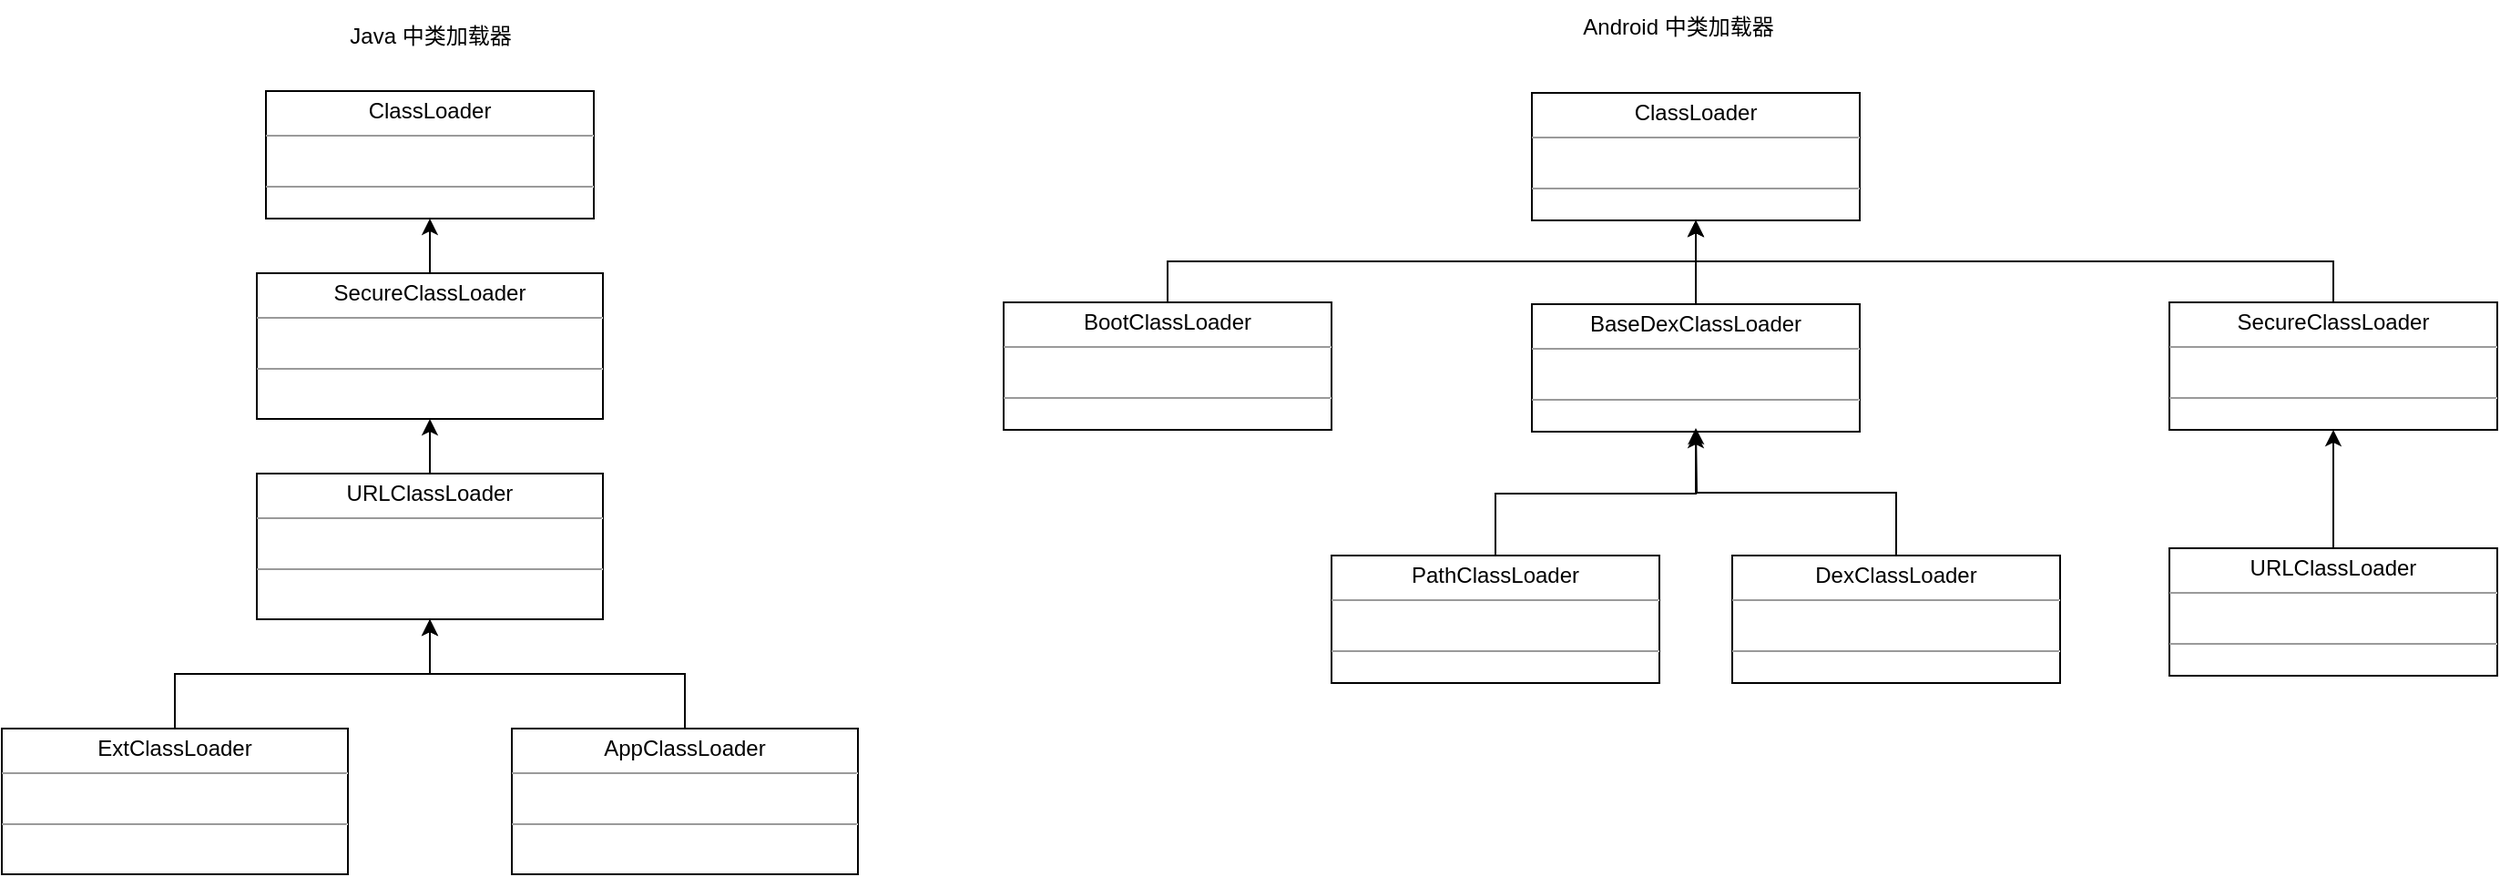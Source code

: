 <mxfile version="20.2.3" type="github">
  <diagram id="C5RBs43oDa-KdzZeNtuy" name="Page-1">
    <mxGraphModel dx="965" dy="599" grid="1" gridSize="10" guides="1" tooltips="1" connect="1" arrows="1" fold="1" page="1" pageScale="1" pageWidth="827" pageHeight="1169" math="0" shadow="0">
      <root>
        <mxCell id="WIyWlLk6GJQsqaUBKTNV-0" />
        <mxCell id="WIyWlLk6GJQsqaUBKTNV-1" parent="WIyWlLk6GJQsqaUBKTNV-0" />
        <mxCell id="s1SKyb5S-FayG0PBtF7E-6" value="&lt;p style=&quot;margin:0px;margin-top:4px;text-align:center;&quot;&gt;ClassLoader&lt;/p&gt;&lt;hr size=&quot;1&quot;&gt;&lt;p style=&quot;margin:0px;margin-left:4px;&quot;&gt;&lt;br&gt;&lt;/p&gt;&lt;hr size=&quot;1&quot;&gt;&lt;p style=&quot;margin:0px;margin-left:4px;&quot;&gt;&lt;br&gt;&lt;/p&gt;" style="verticalAlign=top;align=left;overflow=fill;fontSize=12;fontFamily=Helvetica;html=1;" vertex="1" parent="WIyWlLk6GJQsqaUBKTNV-1">
          <mxGeometry x="175" y="55" width="180" height="70" as="geometry" />
        </mxCell>
        <mxCell id="s1SKyb5S-FayG0PBtF7E-19" value="" style="edgeStyle=orthogonalEdgeStyle;rounded=0;orthogonalLoop=1;jettySize=auto;html=1;" edge="1" parent="WIyWlLk6GJQsqaUBKTNV-1" source="s1SKyb5S-FayG0PBtF7E-7" target="s1SKyb5S-FayG0PBtF7E-6">
          <mxGeometry relative="1" as="geometry" />
        </mxCell>
        <mxCell id="s1SKyb5S-FayG0PBtF7E-7" value="&lt;p style=&quot;margin:0px;margin-top:4px;text-align:center;&quot;&gt;SecureClassLoader&lt;/p&gt;&lt;hr size=&quot;1&quot;&gt;&lt;p style=&quot;margin:0px;margin-left:4px;&quot;&gt;&lt;br&gt;&lt;/p&gt;&lt;hr size=&quot;1&quot;&gt;&lt;p style=&quot;margin:0px;margin-left:4px;&quot;&gt;&lt;br&gt;&lt;/p&gt;" style="verticalAlign=top;align=left;overflow=fill;fontSize=12;fontFamily=Helvetica;html=1;" vertex="1" parent="WIyWlLk6GJQsqaUBKTNV-1">
          <mxGeometry x="170" y="155" width="190" height="80" as="geometry" />
        </mxCell>
        <mxCell id="s1SKyb5S-FayG0PBtF7E-20" value="" style="edgeStyle=orthogonalEdgeStyle;rounded=0;orthogonalLoop=1;jettySize=auto;html=1;" edge="1" parent="WIyWlLk6GJQsqaUBKTNV-1" source="s1SKyb5S-FayG0PBtF7E-8" target="s1SKyb5S-FayG0PBtF7E-7">
          <mxGeometry relative="1" as="geometry" />
        </mxCell>
        <mxCell id="s1SKyb5S-FayG0PBtF7E-8" value="&lt;p style=&quot;margin:0px;margin-top:4px;text-align:center;&quot;&gt;URLClassLoader&lt;/p&gt;&lt;hr size=&quot;1&quot;&gt;&lt;p style=&quot;margin:0px;margin-left:4px;&quot;&gt;&lt;br&gt;&lt;/p&gt;&lt;hr size=&quot;1&quot;&gt;&lt;p style=&quot;margin:0px;margin-left:4px;&quot;&gt;&lt;br&gt;&lt;/p&gt;" style="verticalAlign=top;align=left;overflow=fill;fontSize=12;fontFamily=Helvetica;html=1;" vertex="1" parent="WIyWlLk6GJQsqaUBKTNV-1">
          <mxGeometry x="170" y="265" width="190" height="80" as="geometry" />
        </mxCell>
        <mxCell id="s1SKyb5S-FayG0PBtF7E-21" style="edgeStyle=orthogonalEdgeStyle;rounded=0;orthogonalLoop=1;jettySize=auto;html=1;entryX=0.5;entryY=1;entryDx=0;entryDy=0;" edge="1" parent="WIyWlLk6GJQsqaUBKTNV-1" source="s1SKyb5S-FayG0PBtF7E-9" target="s1SKyb5S-FayG0PBtF7E-8">
          <mxGeometry relative="1" as="geometry" />
        </mxCell>
        <mxCell id="s1SKyb5S-FayG0PBtF7E-9" value="&lt;p style=&quot;margin:0px;margin-top:4px;text-align:center;&quot;&gt;ExtClassLoader&lt;/p&gt;&lt;hr size=&quot;1&quot;&gt;&lt;p style=&quot;margin:0px;margin-left:4px;&quot;&gt;&lt;br&gt;&lt;/p&gt;&lt;hr size=&quot;1&quot;&gt;&lt;p style=&quot;margin:0px;margin-left:4px;&quot;&gt;&lt;br&gt;&lt;/p&gt;" style="verticalAlign=top;align=left;overflow=fill;fontSize=12;fontFamily=Helvetica;html=1;" vertex="1" parent="WIyWlLk6GJQsqaUBKTNV-1">
          <mxGeometry x="30" y="405" width="190" height="80" as="geometry" />
        </mxCell>
        <mxCell id="s1SKyb5S-FayG0PBtF7E-23" style="edgeStyle=orthogonalEdgeStyle;rounded=0;orthogonalLoop=1;jettySize=auto;html=1;exitX=0.5;exitY=0;exitDx=0;exitDy=0;entryX=0.5;entryY=1;entryDx=0;entryDy=0;" edge="1" parent="WIyWlLk6GJQsqaUBKTNV-1" source="s1SKyb5S-FayG0PBtF7E-10" target="s1SKyb5S-FayG0PBtF7E-8">
          <mxGeometry relative="1" as="geometry" />
        </mxCell>
        <mxCell id="s1SKyb5S-FayG0PBtF7E-10" value="&lt;p style=&quot;margin:0px;margin-top:4px;text-align:center;&quot;&gt;AppClassLoader&lt;/p&gt;&lt;hr size=&quot;1&quot;&gt;&lt;p style=&quot;margin:0px;margin-left:4px;&quot;&gt;&lt;br&gt;&lt;/p&gt;&lt;hr size=&quot;1&quot;&gt;&lt;p style=&quot;margin:0px;margin-left:4px;&quot;&gt;&lt;br&gt;&lt;/p&gt;" style="verticalAlign=top;align=left;overflow=fill;fontSize=12;fontFamily=Helvetica;html=1;" vertex="1" parent="WIyWlLk6GJQsqaUBKTNV-1">
          <mxGeometry x="310" y="405" width="190" height="80" as="geometry" />
        </mxCell>
        <mxCell id="s1SKyb5S-FayG0PBtF7E-24" value="&lt;p style=&quot;margin:0px;margin-top:4px;text-align:center;&quot;&gt;ClassLoader&lt;/p&gt;&lt;hr size=&quot;1&quot;&gt;&lt;p style=&quot;margin:0px;margin-left:4px;&quot;&gt;&lt;br&gt;&lt;/p&gt;&lt;hr size=&quot;1&quot;&gt;&lt;p style=&quot;margin:0px;margin-left:4px;&quot;&gt;&lt;br&gt;&lt;/p&gt;" style="verticalAlign=top;align=left;overflow=fill;fontSize=12;fontFamily=Helvetica;html=1;" vertex="1" parent="WIyWlLk6GJQsqaUBKTNV-1">
          <mxGeometry x="870" y="56" width="180" height="70" as="geometry" />
        </mxCell>
        <mxCell id="s1SKyb5S-FayG0PBtF7E-33" style="edgeStyle=orthogonalEdgeStyle;rounded=0;orthogonalLoop=1;jettySize=auto;html=1;exitX=0.5;exitY=0;exitDx=0;exitDy=0;entryX=0.5;entryY=1;entryDx=0;entryDy=0;" edge="1" parent="WIyWlLk6GJQsqaUBKTNV-1" source="s1SKyb5S-FayG0PBtF7E-25" target="s1SKyb5S-FayG0PBtF7E-24">
          <mxGeometry relative="1" as="geometry" />
        </mxCell>
        <mxCell id="s1SKyb5S-FayG0PBtF7E-25" value="&lt;p style=&quot;margin:0px;margin-top:4px;text-align:center;&quot;&gt;SecureClassLoader&lt;br&gt;&lt;/p&gt;&lt;hr size=&quot;1&quot;&gt;&lt;p style=&quot;margin:0px;margin-left:4px;&quot;&gt;&lt;br&gt;&lt;/p&gt;&lt;hr size=&quot;1&quot;&gt;&lt;p style=&quot;margin:0px;margin-left:4px;&quot;&gt;&lt;br&gt;&lt;/p&gt;" style="verticalAlign=top;align=left;overflow=fill;fontSize=12;fontFamily=Helvetica;html=1;" vertex="1" parent="WIyWlLk6GJQsqaUBKTNV-1">
          <mxGeometry x="1220" y="171" width="180" height="70" as="geometry" />
        </mxCell>
        <mxCell id="s1SKyb5S-FayG0PBtF7E-30" style="edgeStyle=orthogonalEdgeStyle;rounded=0;orthogonalLoop=1;jettySize=auto;html=1;exitX=0.5;exitY=0;exitDx=0;exitDy=0;entryX=0.5;entryY=1;entryDx=0;entryDy=0;" edge="1" parent="WIyWlLk6GJQsqaUBKTNV-1" source="s1SKyb5S-FayG0PBtF7E-26" target="s1SKyb5S-FayG0PBtF7E-24">
          <mxGeometry relative="1" as="geometry" />
        </mxCell>
        <mxCell id="s1SKyb5S-FayG0PBtF7E-26" value="&lt;p style=&quot;margin:0px;margin-top:4px;text-align:center;&quot;&gt;BootClassLoader&lt;/p&gt;&lt;hr size=&quot;1&quot;&gt;&lt;p style=&quot;margin:0px;margin-left:4px;&quot;&gt;&lt;br&gt;&lt;/p&gt;&lt;hr size=&quot;1&quot;&gt;&lt;p style=&quot;margin:0px;margin-left:4px;&quot;&gt;&lt;br&gt;&lt;/p&gt;" style="verticalAlign=top;align=left;overflow=fill;fontSize=12;fontFamily=Helvetica;html=1;" vertex="1" parent="WIyWlLk6GJQsqaUBKTNV-1">
          <mxGeometry x="580" y="171" width="180" height="70" as="geometry" />
        </mxCell>
        <mxCell id="s1SKyb5S-FayG0PBtF7E-31" style="edgeStyle=orthogonalEdgeStyle;rounded=0;orthogonalLoop=1;jettySize=auto;html=1;entryX=0.5;entryY=1;entryDx=0;entryDy=0;" edge="1" parent="WIyWlLk6GJQsqaUBKTNV-1" source="s1SKyb5S-FayG0PBtF7E-27" target="s1SKyb5S-FayG0PBtF7E-24">
          <mxGeometry relative="1" as="geometry" />
        </mxCell>
        <mxCell id="s1SKyb5S-FayG0PBtF7E-27" value="&lt;p style=&quot;margin:0px;margin-top:4px;text-align:center;&quot;&gt;BaseDexClassLoader&lt;/p&gt;&lt;hr size=&quot;1&quot;&gt;&lt;p style=&quot;margin:0px;margin-left:4px;&quot;&gt;&lt;br&gt;&lt;/p&gt;&lt;hr size=&quot;1&quot;&gt;&lt;p style=&quot;margin:0px;margin-left:4px;&quot;&gt;&lt;br&gt;&lt;/p&gt;" style="verticalAlign=top;align=left;overflow=fill;fontSize=12;fontFamily=Helvetica;html=1;" vertex="1" parent="WIyWlLk6GJQsqaUBKTNV-1">
          <mxGeometry x="870" y="172" width="180" height="70" as="geometry" />
        </mxCell>
        <mxCell id="s1SKyb5S-FayG0PBtF7E-43" style="edgeStyle=orthogonalEdgeStyle;rounded=0;orthogonalLoop=1;jettySize=auto;html=1;exitX=0.5;exitY=0;exitDx=0;exitDy=0;entryX=0.5;entryY=1;entryDx=0;entryDy=0;" edge="1" parent="WIyWlLk6GJQsqaUBKTNV-1" source="s1SKyb5S-FayG0PBtF7E-34" target="s1SKyb5S-FayG0PBtF7E-27">
          <mxGeometry relative="1" as="geometry" />
        </mxCell>
        <mxCell id="s1SKyb5S-FayG0PBtF7E-34" value="&lt;p style=&quot;margin:0px;margin-top:4px;text-align:center;&quot;&gt;PathClassLoader&lt;/p&gt;&lt;hr size=&quot;1&quot;&gt;&lt;p style=&quot;margin:0px;margin-left:4px;&quot;&gt;&lt;br&gt;&lt;/p&gt;&lt;hr size=&quot;1&quot;&gt;&lt;p style=&quot;margin:0px;margin-left:4px;&quot;&gt;&lt;br&gt;&lt;/p&gt;" style="verticalAlign=top;align=left;overflow=fill;fontSize=12;fontFamily=Helvetica;html=1;" vertex="1" parent="WIyWlLk6GJQsqaUBKTNV-1">
          <mxGeometry x="760" y="310" width="180" height="70" as="geometry" />
        </mxCell>
        <mxCell id="s1SKyb5S-FayG0PBtF7E-44" style="edgeStyle=orthogonalEdgeStyle;rounded=0;orthogonalLoop=1;jettySize=auto;html=1;exitX=0.5;exitY=0;exitDx=0;exitDy=0;" edge="1" parent="WIyWlLk6GJQsqaUBKTNV-1" source="s1SKyb5S-FayG0PBtF7E-35">
          <mxGeometry relative="1" as="geometry">
            <mxPoint x="960" y="240" as="targetPoint" />
          </mxGeometry>
        </mxCell>
        <mxCell id="s1SKyb5S-FayG0PBtF7E-35" value="&lt;p style=&quot;margin:0px;margin-top:4px;text-align:center;&quot;&gt;DexClassLoader&lt;/p&gt;&lt;hr size=&quot;1&quot;&gt;&lt;p style=&quot;margin:0px;margin-left:4px;&quot;&gt;&lt;br&gt;&lt;/p&gt;&lt;hr size=&quot;1&quot;&gt;&lt;p style=&quot;margin:0px;margin-left:4px;&quot;&gt;&lt;br&gt;&lt;/p&gt;" style="verticalAlign=top;align=left;overflow=fill;fontSize=12;fontFamily=Helvetica;html=1;" vertex="1" parent="WIyWlLk6GJQsqaUBKTNV-1">
          <mxGeometry x="980" y="310" width="180" height="70" as="geometry" />
        </mxCell>
        <mxCell id="s1SKyb5S-FayG0PBtF7E-39" style="edgeStyle=orthogonalEdgeStyle;rounded=0;orthogonalLoop=1;jettySize=auto;html=1;exitX=0.5;exitY=0;exitDx=0;exitDy=0;entryX=0.5;entryY=1;entryDx=0;entryDy=0;" edge="1" parent="WIyWlLk6GJQsqaUBKTNV-1" source="s1SKyb5S-FayG0PBtF7E-38" target="s1SKyb5S-FayG0PBtF7E-25">
          <mxGeometry relative="1" as="geometry" />
        </mxCell>
        <mxCell id="s1SKyb5S-FayG0PBtF7E-38" value="&lt;p style=&quot;margin:0px;margin-top:4px;text-align:center;&quot;&gt;URLClassLoader&lt;br&gt;&lt;/p&gt;&lt;hr size=&quot;1&quot;&gt;&lt;p style=&quot;margin:0px;margin-left:4px;&quot;&gt;&lt;br&gt;&lt;/p&gt;&lt;hr size=&quot;1&quot;&gt;&lt;p style=&quot;margin:0px;margin-left:4px;&quot;&gt;&lt;br&gt;&lt;/p&gt;" style="verticalAlign=top;align=left;overflow=fill;fontSize=12;fontFamily=Helvetica;html=1;" vertex="1" parent="WIyWlLk6GJQsqaUBKTNV-1">
          <mxGeometry x="1220" y="306" width="180" height="70" as="geometry" />
        </mxCell>
        <mxCell id="s1SKyb5S-FayG0PBtF7E-40" value="Java 中类加载器" style="text;html=1;align=center;verticalAlign=middle;resizable=0;points=[];autosize=1;strokeColor=none;fillColor=none;" vertex="1" parent="WIyWlLk6GJQsqaUBKTNV-1">
          <mxGeometry x="210" y="10" width="110" height="30" as="geometry" />
        </mxCell>
        <mxCell id="s1SKyb5S-FayG0PBtF7E-41" value="Android 中类加载器" style="text;html=1;align=center;verticalAlign=middle;resizable=0;points=[];autosize=1;strokeColor=none;fillColor=none;" vertex="1" parent="WIyWlLk6GJQsqaUBKTNV-1">
          <mxGeometry x="885" y="5" width="130" height="30" as="geometry" />
        </mxCell>
      </root>
    </mxGraphModel>
  </diagram>
</mxfile>
